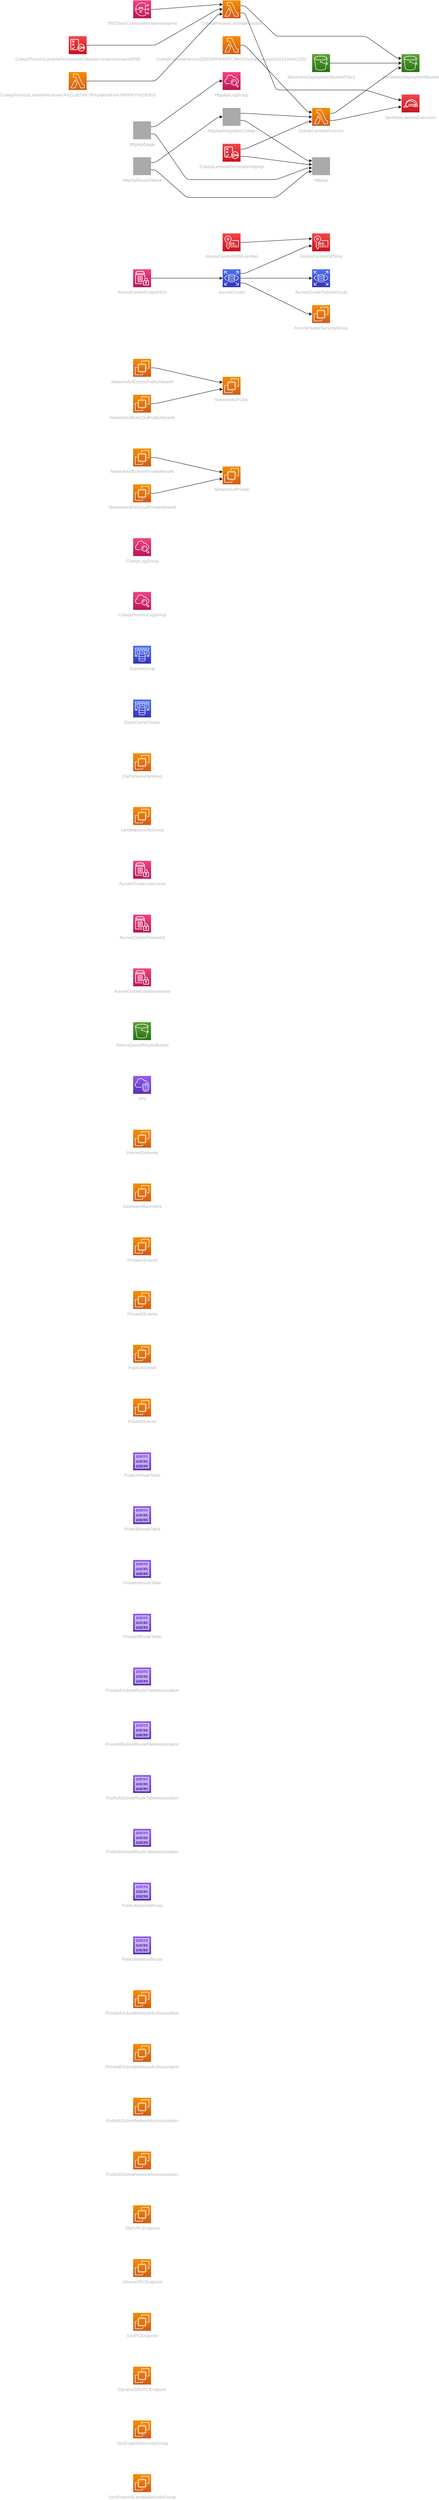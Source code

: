<mxfile version="13.1.3">
    <diagram id="diagramid" name="Diagram">
        <mxGraphModel dx="2138" dy="558" grid="1" gridSize="10" guides="1" tooltips="1" connect="1" arrows="1" fold="1" page="1" pageScale="1" pageWidth="827" pageHeight="1169" math="0" shadow="0">
            <root>
                <mxCell id="0"/>
                <mxCell id="1" parent="0"/>
                <mxCell id="2" value="ServerlessDeploymentBucket" style="outlineConnect=0;fontColor=#B3B3B3;gradientColor=#60A337;gradientDirection=north;fillColor=#277116;strokeColor=#ffffff;dashed=0;verticalLabelPosition=bottom;verticalAlign=top;align=center;html=1;fontSize=12;fontStyle=0;aspect=fixed;shape=mxgraph.aws4.resourceIcon;resIcon=mxgraph.aws4.s3;" parent="1" vertex="1">
                    <mxGeometry x="750" y="150" width="50" height="50" as="geometry"/>
                </mxCell>
                <mxCell id="3" value="ServerlessDeploymentBucketPolicy" style="outlineConnect=0;fontColor=#B3B3B3;gradientColor=#60A337;gradientDirection=north;fillColor=#277116;strokeColor=#ffffff;dashed=0;verticalLabelPosition=bottom;verticalAlign=top;align=center;html=1;fontSize=12;fontStyle=0;aspect=fixed;shape=mxgraph.aws4.resourceIcon;resIcon=mxgraph.aws4.s3;" parent="1" vertex="1">
                    <mxGeometry x="500" y="150" width="50" height="50" as="geometry"/>
                </mxCell>
                <mxCell id="4" value="CubejsLogGroup" style="outlineConnect=0;fontColor=#B3B3B3;gradientColor=#F34482;gradientDirection=north;fillColor=#BC1356;strokeColor=#ffffff;dashed=0;verticalLabelPosition=bottom;verticalAlign=top;align=center;html=1;fontSize=12;fontStyle=0;aspect=fixed;shape=mxgraph.aws4.resourceIcon;resIcon=mxgraph.aws4.cloudwatch;" parent="1" vertex="1">
                    <mxGeometry y="1500" width="50" height="50" as="geometry"/>
                </mxCell>
                <mxCell id="5" value="CubejsProcessLogGroup" style="outlineConnect=0;fontColor=#B3B3B3;gradientColor=#F34482;gradientDirection=north;fillColor=#BC1356;strokeColor=#ffffff;dashed=0;verticalLabelPosition=bottom;verticalAlign=top;align=center;html=1;fontSize=12;fontStyle=0;aspect=fixed;shape=mxgraph.aws4.resourceIcon;resIcon=mxgraph.aws4.cloudwatch;" parent="1" vertex="1">
                    <mxGeometry y="1650" width="50" height="50" as="geometry"/>
                </mxCell>
                <mxCell id="6" value="IamRoleLambdaExecution" style="outlineConnect=0;fontColor=#B3B3B3;gradientColor=#F54749;gradientDirection=north;fillColor=#C7131F;strokeColor=#ffffff;dashed=0;verticalLabelPosition=bottom;verticalAlign=top;align=center;html=1;fontSize=12;fontStyle=0;aspect=fixed;shape=mxgraph.aws4.resourceIcon;resIcon=mxgraph.aws4.role;" parent="1" vertex="1">
                    <mxGeometry x="750" y="262.5" width="50" height="50" as="geometry"/>
                </mxCell>
                <mxCell id="7" value="CubejsLambdaFunction" style="outlineConnect=0;fontColor=#B3B3B3;gradientColor=#F78E04;gradientDirection=north;fillColor=#D05C17;strokeColor=#ffffff;dashed=0;verticalLabelPosition=bottom;verticalAlign=top;align=center;html=1;fontSize=12;fontStyle=0;aspect=fixed;shape=mxgraph.aws4.resourceIcon;resIcon=mxgraph.aws4.lambda;" parent="1" vertex="1">
                    <mxGeometry x="500" y="300" width="50" height="50" as="geometry"/>
                </mxCell>
                <mxCell id="8" value="CubejsLambdaVersionZ85DhRPibARFC9MJGGuUadLwypysEik61IIJhIwCO2U" style="outlineConnect=0;fontColor=#B3B3B3;gradientColor=#F78E04;gradientDirection=north;fillColor=#D05C17;strokeColor=#ffffff;dashed=0;verticalLabelPosition=bottom;verticalAlign=top;align=center;html=1;fontSize=12;fontStyle=0;aspect=fixed;shape=mxgraph.aws4.resourceIcon;resIcon=mxgraph.aws4.lambda;" parent="1" vertex="1">
                    <mxGeometry x="250" y="100" width="50" height="50" as="geometry"/>
                </mxCell>
                <mxCell id="9" value="CubejsProcessLambdaFunction" style="outlineConnect=0;fontColor=#B3B3B3;gradientColor=#F78E04;gradientDirection=north;fillColor=#D05C17;strokeColor=#ffffff;dashed=0;verticalLabelPosition=bottom;verticalAlign=top;align=center;html=1;fontSize=12;fontStyle=0;aspect=fixed;shape=mxgraph.aws4.resourceIcon;resIcon=mxgraph.aws4.lambda;" parent="1" vertex="1">
                    <mxGeometry x="250" width="50" height="50" as="geometry"/>
                </mxCell>
                <mxCell id="10" value="CubejsProcessLambdaVersioneUPsZLsBTKK7llFKpibeobFa4UIW0PKYrtoDE6h0" style="outlineConnect=0;fontColor=#B3B3B3;gradientColor=#F78E04;gradientDirection=north;fillColor=#D05C17;strokeColor=#ffffff;dashed=0;verticalLabelPosition=bottom;verticalAlign=top;align=center;html=1;fontSize=12;fontStyle=0;aspect=fixed;shape=mxgraph.aws4.resourceIcon;resIcon=mxgraph.aws4.lambda;" parent="1" vertex="1">
                    <mxGeometry x="-180" y="200" width="50" height="50" as="geometry"/>
                </mxCell>
                <mxCell id="11" value="SNSTopicCubejsserviceprocessprod" style="outlineConnect=0;fontColor=#B3B3B3;gradientColor=#F34482;gradientDirection=north;fillColor=#BC1356;strokeColor=#ffffff;dashed=0;verticalLabelPosition=bottom;verticalAlign=top;align=center;html=1;fontSize=12;fontStyle=0;aspect=fixed;shape=mxgraph.aws4.resourceIcon;resIcon=mxgraph.aws4.sns;" parent="1" vertex="1">
                    <mxGeometry width="50" height="50" as="geometry"/>
                </mxCell>
                <mxCell id="12" value="CubejsProcessLambdaPermissionCubejsserviceprocessprodSNS" style="outlineConnect=0;fontColor=#B3B3B3;gradientColor=#F54749;gradientDirection=north;fillColor=#C7131F;strokeColor=#ffffff;dashed=0;verticalLabelPosition=bottom;verticalAlign=top;align=center;html=1;fontSize=12;fontStyle=0;aspect=fixed;shape=mxgraph.aws4.resourceIcon;resIcon=mxgraph.aws4.policy;" parent="1" vertex="1">
                    <mxGeometry x="-180" y="100" width="50" height="50" as="geometry"/>
                </mxCell>
                <mxCell id="13" value="HttpApi" style="outlineConnect=0;fontColor=#B3B3B3;gradientColor=#aaaaaa;gradientDirection=north;fillColor=#aaaaaa;strokeColor=#ffffff;dashed=0;verticalLabelPosition=bottom;verticalAlign=top;align=center;html=1;fontSize=12;fontStyle=0;aspect=fixed;shape=mxgraph.aws4.resourceIcon;resIcon=mxgraph.aws4.apigatewayv2;" parent="1" vertex="1">
                    <mxGeometry x="500" y="437.5" width="50" height="50" as="geometry"/>
                </mxCell>
                <mxCell id="14" value="HttpApiLogGroup" style="outlineConnect=0;fontColor=#B3B3B3;gradientColor=#F34482;gradientDirection=north;fillColor=#BC1356;strokeColor=#ffffff;dashed=0;verticalLabelPosition=bottom;verticalAlign=top;align=center;html=1;fontSize=12;fontStyle=0;aspect=fixed;shape=mxgraph.aws4.resourceIcon;resIcon=mxgraph.aws4.cloudwatch;" parent="1" vertex="1">
                    <mxGeometry x="250" y="200" width="50" height="50" as="geometry"/>
                </mxCell>
                <mxCell id="15" value="HttpApiStage" style="outlineConnect=0;fontColor=#B3B3B3;gradientColor=#aaaaaa;gradientDirection=north;fillColor=#aaaaaa;strokeColor=#ffffff;dashed=0;verticalLabelPosition=bottom;verticalAlign=top;align=center;html=1;fontSize=12;fontStyle=0;aspect=fixed;shape=mxgraph.aws4.resourceIcon;resIcon=mxgraph.aws4.apigatewayv2;" parent="1" vertex="1">
                    <mxGeometry y="337.5" width="50" height="50" as="geometry"/>
                </mxCell>
                <mxCell id="16" value="CubejsLambdaPermissionHttpApi" style="outlineConnect=0;fontColor=#B3B3B3;gradientColor=#F54749;gradientDirection=north;fillColor=#C7131F;strokeColor=#ffffff;dashed=0;verticalLabelPosition=bottom;verticalAlign=top;align=center;html=1;fontSize=12;fontStyle=0;aspect=fixed;shape=mxgraph.aws4.resourceIcon;resIcon=mxgraph.aws4.policy;" parent="1" vertex="1">
                    <mxGeometry x="250" y="400" width="50" height="50" as="geometry"/>
                </mxCell>
                <mxCell id="17" value="HttpApiIntegrationCubejs" style="outlineConnect=0;fontColor=#B3B3B3;gradientColor=#aaaaaa;gradientDirection=north;fillColor=#aaaaaa;strokeColor=#ffffff;dashed=0;verticalLabelPosition=bottom;verticalAlign=top;align=center;html=1;fontSize=12;fontStyle=0;aspect=fixed;shape=mxgraph.aws4.resourceIcon;resIcon=mxgraph.aws4.apigatewayv2;" parent="1" vertex="1">
                    <mxGeometry x="250" y="300" width="50" height="50" as="geometry"/>
                </mxCell>
                <mxCell id="18" value="HttpApiRouteDefault" style="outlineConnect=0;fontColor=#B3B3B3;gradientColor=#aaaaaa;gradientDirection=north;fillColor=#aaaaaa;strokeColor=#ffffff;dashed=0;verticalLabelPosition=bottom;verticalAlign=top;align=center;html=1;fontSize=12;fontStyle=0;aspect=fixed;shape=mxgraph.aws4.resourceIcon;resIcon=mxgraph.aws4.apigatewayv2;" parent="1" vertex="1">
                    <mxGeometry y="437.5" width="50" height="50" as="geometry"/>
                </mxCell>
                <mxCell id="19" value="SubnetGroup" style="outlineConnect=0;fontColor=#B3B3B3;gradientColor=#4D72F3;gradientDirection=north;fillColor=#3334B9;strokeColor=#ffffff;dashed=0;verticalLabelPosition=bottom;verticalAlign=top;align=center;html=1;fontSize=12;fontStyle=0;aspect=fixed;shape=mxgraph.aws4.resourceIcon;resIcon=mxgraph.aws4.elasticache;" parent="1" vertex="1">
                    <mxGeometry y="1800" width="50" height="50" as="geometry"/>
                </mxCell>
                <mxCell id="20" value="ElastiCacheCluster" style="outlineConnect=0;fontColor=#B3B3B3;gradientColor=#4D72F3;gradientDirection=north;fillColor=#3334B9;strokeColor=#ffffff;dashed=0;verticalLabelPosition=bottom;verticalAlign=top;align=center;html=1;fontSize=12;fontStyle=0;aspect=fixed;shape=mxgraph.aws4.resourceIcon;resIcon=mxgraph.aws4.elasticache;" parent="1" vertex="1">
                    <mxGeometry y="1950" width="50" height="50" as="geometry"/>
                </mxCell>
                <mxCell id="21" value="AuroraCluster" style="outlineConnect=0;fontColor=#B3B3B3;gradientColor=#4D72F3;gradientDirection=north;fillColor=#3334B9;strokeColor=#ffffff;dashed=0;verticalLabelPosition=bottom;verticalAlign=top;align=center;html=1;fontSize=12;fontStyle=0;aspect=fixed;shape=mxgraph.aws4.resourceIcon;resIcon=mxgraph.aws4.rds;" parent="1" vertex="1">
                    <mxGeometry x="250" y="750" width="50" height="50" as="geometry"/>
                </mxCell>
                <mxCell id="22" value="AuroraClusterSubnetGroup" style="outlineConnect=0;fontColor=#B3B3B3;gradientColor=#4D72F3;gradientDirection=north;fillColor=#3334B9;strokeColor=#ffffff;dashed=0;verticalLabelPosition=bottom;verticalAlign=top;align=center;html=1;fontSize=12;fontStyle=0;aspect=fixed;shape=mxgraph.aws4.resourceIcon;resIcon=mxgraph.aws4.rds;" parent="1" vertex="1">
                    <mxGeometry x="500" y="750" width="50" height="50" as="geometry"/>
                </mxCell>
                <mxCell id="23" value="AuroraClusterKMSKey" style="outlineConnect=0;fontColor=#B3B3B3;gradientColor=#F54749;gradientDirection=north;fillColor=#C7131F;strokeColor=#ffffff;dashed=0;verticalLabelPosition=bottom;verticalAlign=top;align=center;html=1;fontSize=12;fontStyle=0;aspect=fixed;shape=mxgraph.aws4.resourceIcon;resIcon=mxgraph.aws4.key_management_service;" parent="1" vertex="1">
                    <mxGeometry x="500" y="650" width="50" height="50" as="geometry"/>
                </mxCell>
                <mxCell id="24" value="AuroraClusterKMSKeyAlias" style="outlineConnect=0;fontColor=#B3B3B3;gradientColor=#F54749;gradientDirection=north;fillColor=#C7131F;strokeColor=#ffffff;dashed=0;verticalLabelPosition=bottom;verticalAlign=top;align=center;html=1;fontSize=12;fontStyle=0;aspect=fixed;shape=mxgraph.aws4.resourceIcon;resIcon=mxgraph.aws4.key_management_service;" parent="1" vertex="1">
                    <mxGeometry x="250" y="650" width="50" height="50" as="geometry"/>
                </mxCell>
                <mxCell id="25" value="CacheSecurityGroup" style="outlineConnect=0;fontColor=#B3B3B3;gradientColor=#F78E04;gradientDirection=north;fillColor=#D05C17;strokeColor=#ffffff;dashed=0;verticalLabelPosition=bottom;verticalAlign=top;align=center;html=1;fontSize=12;fontStyle=0;aspect=fixed;shape=mxgraph.aws4.resourceIcon;resIcon=mxgraph.aws4.ec2;" parent="1" vertex="1">
                    <mxGeometry y="2100" width="50" height="50" as="geometry"/>
                </mxCell>
                <mxCell id="26" value="LambdaSecurityGroup" style="outlineConnect=0;fontColor=#B3B3B3;gradientColor=#F78E04;gradientDirection=north;fillColor=#D05C17;strokeColor=#ffffff;dashed=0;verticalLabelPosition=bottom;verticalAlign=top;align=center;html=1;fontSize=12;fontStyle=0;aspect=fixed;shape=mxgraph.aws4.resourceIcon;resIcon=mxgraph.aws4.ec2;" parent="1" vertex="1">
                    <mxGeometry y="2250" width="50" height="50" as="geometry"/>
                </mxCell>
                <mxCell id="27" value="AuroraClusterSecurityGroup" style="outlineConnect=0;fontColor=#B3B3B3;gradientColor=#F78E04;gradientDirection=north;fillColor=#D05C17;strokeColor=#ffffff;dashed=0;verticalLabelPosition=bottom;verticalAlign=top;align=center;html=1;fontSize=12;fontStyle=0;aspect=fixed;shape=mxgraph.aws4.resourceIcon;resIcon=mxgraph.aws4.ec2;" parent="1" vertex="1">
                    <mxGeometry x="500" y="850" width="50" height="50" as="geometry"/>
                </mxCell>
                <mxCell id="28" value="AuroraClusterUsername" style="outlineConnect=0;fontColor=#B3B3B3;gradientColor=#F34482;gradientDirection=north;fillColor=#BC1356;strokeColor=#ffffff;dashed=0;verticalLabelPosition=bottom;verticalAlign=top;align=center;html=1;fontSize=12;fontStyle=0;aspect=fixed;shape=mxgraph.aws4.resourceIcon;resIcon=mxgraph.aws4.parameter_store;" parent="1" vertex="1">
                    <mxGeometry y="2400" width="50" height="50" as="geometry"/>
                </mxCell>
                <mxCell id="29" value="AuroraClusterPassword" style="outlineConnect=0;fontColor=#B3B3B3;gradientColor=#F34482;gradientDirection=north;fillColor=#BC1356;strokeColor=#ffffff;dashed=0;verticalLabelPosition=bottom;verticalAlign=top;align=center;html=1;fontSize=12;fontStyle=0;aspect=fixed;shape=mxgraph.aws4.resourceIcon;resIcon=mxgraph.aws4.parameter_store;" parent="1" vertex="1">
                    <mxGeometry y="2550" width="50" height="50" as="geometry"/>
                </mxCell>
                <mxCell id="30" value="AuroraClusterDatabaseName" style="outlineConnect=0;fontColor=#B3B3B3;gradientColor=#F34482;gradientDirection=north;fillColor=#BC1356;strokeColor=#ffffff;dashed=0;verticalLabelPosition=bottom;verticalAlign=top;align=center;html=1;fontSize=12;fontStyle=0;aspect=fixed;shape=mxgraph.aws4.resourceIcon;resIcon=mxgraph.aws4.parameter_store;" parent="1" vertex="1">
                    <mxGeometry y="2700" width="50" height="50" as="geometry"/>
                </mxCell>
                <mxCell id="31" value="AuroraClusterEndpointUrl" style="outlineConnect=0;fontColor=#B3B3B3;gradientColor=#F34482;gradientDirection=north;fillColor=#BC1356;strokeColor=#ffffff;dashed=0;verticalLabelPosition=bottom;verticalAlign=top;align=center;html=1;fontSize=12;fontStyle=0;aspect=fixed;shape=mxgraph.aws4.resourceIcon;resIcon=mxgraph.aws4.parameter_store;" parent="1" vertex="1">
                    <mxGeometry y="750" width="50" height="50" as="geometry"/>
                </mxCell>
                <mxCell id="32" value="AthenaQueryResultsBucket" style="outlineConnect=0;fontColor=#B3B3B3;gradientColor=#60A337;gradientDirection=north;fillColor=#277116;strokeColor=#ffffff;dashed=0;verticalLabelPosition=bottom;verticalAlign=top;align=center;html=1;fontSize=12;fontStyle=0;aspect=fixed;shape=mxgraph.aws4.resourceIcon;resIcon=mxgraph.aws4.s3;" parent="1" vertex="1">
                    <mxGeometry y="2850" width="50" height="50" as="geometry"/>
                </mxCell>
                <mxCell id="33" value="VPC" style="outlineConnect=0;fontColor=#B3B3B3;gradientColor=#945DF2;gradientDirection=north;fillColor=#5A30B5;strokeColor=#ffffff;dashed=0;verticalLabelPosition=bottom;verticalAlign=top;align=center;html=1;fontSize=12;fontStyle=0;aspect=fixed;shape=mxgraph.aws4.resourceIcon;resIcon=mxgraph.aws4.vpc;" parent="1" vertex="1">
                    <mxGeometry y="3000" width="50" height="50" as="geometry"/>
                </mxCell>
                <mxCell id="34" value="InternetGateway" style="outlineConnect=0;fontColor=#B3B3B3;gradientColor=#F78E04;gradientDirection=north;fillColor=#D05C17;strokeColor=#ffffff;dashed=0;verticalLabelPosition=bottom;verticalAlign=top;align=center;html=1;fontSize=12;fontStyle=0;aspect=fixed;shape=mxgraph.aws4.resourceIcon;resIcon=mxgraph.aws4.ec2;" parent="1" vertex="1">
                    <mxGeometry y="3150" width="50" height="50" as="geometry"/>
                </mxCell>
                <mxCell id="35" value="GatewayAttachment" style="outlineConnect=0;fontColor=#B3B3B3;gradientColor=#F78E04;gradientDirection=north;fillColor=#D05C17;strokeColor=#ffffff;dashed=0;verticalLabelPosition=bottom;verticalAlign=top;align=center;html=1;fontSize=12;fontStyle=0;aspect=fixed;shape=mxgraph.aws4.resourceIcon;resIcon=mxgraph.aws4.ec2;" parent="1" vertex="1">
                    <mxGeometry y="3300" width="50" height="50" as="geometry"/>
                </mxCell>
                <mxCell id="36" value="PrivateASubnet" style="outlineConnect=0;fontColor=#B3B3B3;gradientColor=#F78E04;gradientDirection=north;fillColor=#D05C17;strokeColor=#ffffff;dashed=0;verticalLabelPosition=bottom;verticalAlign=top;align=center;html=1;fontSize=12;fontStyle=0;aspect=fixed;shape=mxgraph.aws4.resourceIcon;resIcon=mxgraph.aws4.ec2;" parent="1" vertex="1">
                    <mxGeometry y="3450" width="50" height="50" as="geometry"/>
                </mxCell>
                <mxCell id="37" value="PrivateBSubnet" style="outlineConnect=0;fontColor=#B3B3B3;gradientColor=#F78E04;gradientDirection=north;fillColor=#D05C17;strokeColor=#ffffff;dashed=0;verticalLabelPosition=bottom;verticalAlign=top;align=center;html=1;fontSize=12;fontStyle=0;aspect=fixed;shape=mxgraph.aws4.resourceIcon;resIcon=mxgraph.aws4.ec2;" parent="1" vertex="1">
                    <mxGeometry y="3600" width="50" height="50" as="geometry"/>
                </mxCell>
                <mxCell id="38" value="PublicASubnet" style="outlineConnect=0;fontColor=#B3B3B3;gradientColor=#F78E04;gradientDirection=north;fillColor=#D05C17;strokeColor=#ffffff;dashed=0;verticalLabelPosition=bottom;verticalAlign=top;align=center;html=1;fontSize=12;fontStyle=0;aspect=fixed;shape=mxgraph.aws4.resourceIcon;resIcon=mxgraph.aws4.ec2;" parent="1" vertex="1">
                    <mxGeometry y="3750" width="50" height="50" as="geometry"/>
                </mxCell>
                <mxCell id="39" value="PublicBSubnet" style="outlineConnect=0;fontColor=#B3B3B3;gradientColor=#F78E04;gradientDirection=north;fillColor=#D05C17;strokeColor=#ffffff;dashed=0;verticalLabelPosition=bottom;verticalAlign=top;align=center;html=1;fontSize=12;fontStyle=0;aspect=fixed;shape=mxgraph.aws4.resourceIcon;resIcon=mxgraph.aws4.ec2;" parent="1" vertex="1">
                    <mxGeometry y="3900" width="50" height="50" as="geometry"/>
                </mxCell>
                <mxCell id="40" value="PublicARouteTable" style="outlineConnect=0;fontColor=#B3B3B3;gradientColor=#945DF2;gradientDirection=north;fillColor=#5A30B5;strokeColor=#ffffff;dashed=0;verticalLabelPosition=bottom;verticalAlign=top;align=center;html=1;fontSize=12;fontStyle=0;aspect=fixed;shape=mxgraph.aws4.resourceIcon;resIcon=mxgraph.aws4.route_table;" parent="1" vertex="1">
                    <mxGeometry y="4050" width="50" height="50" as="geometry"/>
                </mxCell>
                <mxCell id="41" value="PublicBRouteTable" style="outlineConnect=0;fontColor=#B3B3B3;gradientColor=#945DF2;gradientDirection=north;fillColor=#5A30B5;strokeColor=#ffffff;dashed=0;verticalLabelPosition=bottom;verticalAlign=top;align=center;html=1;fontSize=12;fontStyle=0;aspect=fixed;shape=mxgraph.aws4.resourceIcon;resIcon=mxgraph.aws4.route_table;" parent="1" vertex="1">
                    <mxGeometry y="4200" width="50" height="50" as="geometry"/>
                </mxCell>
                <mxCell id="42" value="PrivateARouteTable" style="outlineConnect=0;fontColor=#B3B3B3;gradientColor=#945DF2;gradientDirection=north;fillColor=#5A30B5;strokeColor=#ffffff;dashed=0;verticalLabelPosition=bottom;verticalAlign=top;align=center;html=1;fontSize=12;fontStyle=0;aspect=fixed;shape=mxgraph.aws4.resourceIcon;resIcon=mxgraph.aws4.route_table;" parent="1" vertex="1">
                    <mxGeometry y="4350" width="50" height="50" as="geometry"/>
                </mxCell>
                <mxCell id="43" value="PrivateBRouteTable" style="outlineConnect=0;fontColor=#B3B3B3;gradientColor=#945DF2;gradientDirection=north;fillColor=#5A30B5;strokeColor=#ffffff;dashed=0;verticalLabelPosition=bottom;verticalAlign=top;align=center;html=1;fontSize=12;fontStyle=0;aspect=fixed;shape=mxgraph.aws4.resourceIcon;resIcon=mxgraph.aws4.route_table;" parent="1" vertex="1">
                    <mxGeometry y="4500" width="50" height="50" as="geometry"/>
                </mxCell>
                <mxCell id="44" value="PrivateASubnetRouteTableAssociation" style="outlineConnect=0;fontColor=#B3B3B3;gradientColor=#945DF2;gradientDirection=north;fillColor=#5A30B5;strokeColor=#ffffff;dashed=0;verticalLabelPosition=bottom;verticalAlign=top;align=center;html=1;fontSize=12;fontStyle=0;aspect=fixed;shape=mxgraph.aws4.resourceIcon;resIcon=mxgraph.aws4.route_table;" parent="1" vertex="1">
                    <mxGeometry y="4650" width="50" height="50" as="geometry"/>
                </mxCell>
                <mxCell id="45" value="PrivateBSubnetRouteTableAssociation" style="outlineConnect=0;fontColor=#B3B3B3;gradientColor=#945DF2;gradientDirection=north;fillColor=#5A30B5;strokeColor=#ffffff;dashed=0;verticalLabelPosition=bottom;verticalAlign=top;align=center;html=1;fontSize=12;fontStyle=0;aspect=fixed;shape=mxgraph.aws4.resourceIcon;resIcon=mxgraph.aws4.route_table;" parent="1" vertex="1">
                    <mxGeometry y="4800" width="50" height="50" as="geometry"/>
                </mxCell>
                <mxCell id="46" value="PublicASubnetRouteTableAssociation" style="outlineConnect=0;fontColor=#B3B3B3;gradientColor=#945DF2;gradientDirection=north;fillColor=#5A30B5;strokeColor=#ffffff;dashed=0;verticalLabelPosition=bottom;verticalAlign=top;align=center;html=1;fontSize=12;fontStyle=0;aspect=fixed;shape=mxgraph.aws4.resourceIcon;resIcon=mxgraph.aws4.route_table;" parent="1" vertex="1">
                    <mxGeometry y="4950" width="50" height="50" as="geometry"/>
                </mxCell>
                <mxCell id="47" value="PublicBSubnetRouteTableAssociation" style="outlineConnect=0;fontColor=#B3B3B3;gradientColor=#945DF2;gradientDirection=north;fillColor=#5A30B5;strokeColor=#ffffff;dashed=0;verticalLabelPosition=bottom;verticalAlign=top;align=center;html=1;fontSize=12;fontStyle=0;aspect=fixed;shape=mxgraph.aws4.resourceIcon;resIcon=mxgraph.aws4.route_table;" parent="1" vertex="1">
                    <mxGeometry y="5100" width="50" height="50" as="geometry"/>
                </mxCell>
                <mxCell id="48" value="PublicAInternetRoute" style="outlineConnect=0;fontColor=#B3B3B3;gradientColor=#945DF2;gradientDirection=north;fillColor=#5A30B5;strokeColor=#ffffff;dashed=0;verticalLabelPosition=bottom;verticalAlign=top;align=center;html=1;fontSize=12;fontStyle=0;aspect=fixed;shape=mxgraph.aws4.resourceIcon;resIcon=mxgraph.aws4.route_table;" parent="1" vertex="1">
                    <mxGeometry y="5250" width="50" height="50" as="geometry"/>
                </mxCell>
                <mxCell id="49" value="PublicBInternetRoute" style="outlineConnect=0;fontColor=#B3B3B3;gradientColor=#945DF2;gradientDirection=north;fillColor=#5A30B5;strokeColor=#ffffff;dashed=0;verticalLabelPosition=bottom;verticalAlign=top;align=center;html=1;fontSize=12;fontStyle=0;aspect=fixed;shape=mxgraph.aws4.resourceIcon;resIcon=mxgraph.aws4.route_table;" parent="1" vertex="1">
                    <mxGeometry y="5400" width="50" height="50" as="geometry"/>
                </mxCell>
                <mxCell id="50" value="NetworkAclPublic" style="outlineConnect=0;fontColor=#B3B3B3;gradientColor=#F78E04;gradientDirection=north;fillColor=#D05C17;strokeColor=#ffffff;dashed=0;verticalLabelPosition=bottom;verticalAlign=top;align=center;html=1;fontSize=12;fontStyle=0;aspect=fixed;shape=mxgraph.aws4.resourceIcon;resIcon=mxgraph.aws4.ec2;" parent="1" vertex="1">
                    <mxGeometry x="250" y="1050" width="50" height="50" as="geometry"/>
                </mxCell>
                <mxCell id="51" value="NetworkAclPrivate" style="outlineConnect=0;fontColor=#B3B3B3;gradientColor=#F78E04;gradientDirection=north;fillColor=#D05C17;strokeColor=#ffffff;dashed=0;verticalLabelPosition=bottom;verticalAlign=top;align=center;html=1;fontSize=12;fontStyle=0;aspect=fixed;shape=mxgraph.aws4.resourceIcon;resIcon=mxgraph.aws4.ec2;" parent="1" vertex="1">
                    <mxGeometry x="250" y="1300" width="50" height="50" as="geometry"/>
                </mxCell>
                <mxCell id="52" value="PrivateASubnetNetworkAclAssociation" style="outlineConnect=0;fontColor=#B3B3B3;gradientColor=#F78E04;gradientDirection=north;fillColor=#D05C17;strokeColor=#ffffff;dashed=0;verticalLabelPosition=bottom;verticalAlign=top;align=center;html=1;fontSize=12;fontStyle=0;aspect=fixed;shape=mxgraph.aws4.resourceIcon;resIcon=mxgraph.aws4.ec2;" parent="1" vertex="1">
                    <mxGeometry y="5550" width="50" height="50" as="geometry"/>
                </mxCell>
                <mxCell id="53" value="PrivateBSubnetNetworkAclAssociation" style="outlineConnect=0;fontColor=#B3B3B3;gradientColor=#F78E04;gradientDirection=north;fillColor=#D05C17;strokeColor=#ffffff;dashed=0;verticalLabelPosition=bottom;verticalAlign=top;align=center;html=1;fontSize=12;fontStyle=0;aspect=fixed;shape=mxgraph.aws4.resourceIcon;resIcon=mxgraph.aws4.ec2;" parent="1" vertex="1">
                    <mxGeometry y="5700" width="50" height="50" as="geometry"/>
                </mxCell>
                <mxCell id="54" value="PublicASubnetNetworkAclAssociation" style="outlineConnect=0;fontColor=#B3B3B3;gradientColor=#F78E04;gradientDirection=north;fillColor=#D05C17;strokeColor=#ffffff;dashed=0;verticalLabelPosition=bottom;verticalAlign=top;align=center;html=1;fontSize=12;fontStyle=0;aspect=fixed;shape=mxgraph.aws4.resourceIcon;resIcon=mxgraph.aws4.ec2;" parent="1" vertex="1">
                    <mxGeometry y="5850" width="50" height="50" as="geometry"/>
                </mxCell>
                <mxCell id="55" value="PublicBSubnetNetworkAclAssociation" style="outlineConnect=0;fontColor=#B3B3B3;gradientColor=#F78E04;gradientDirection=north;fillColor=#D05C17;strokeColor=#ffffff;dashed=0;verticalLabelPosition=bottom;verticalAlign=top;align=center;html=1;fontSize=12;fontStyle=0;aspect=fixed;shape=mxgraph.aws4.resourceIcon;resIcon=mxgraph.aws4.ec2;" parent="1" vertex="1">
                    <mxGeometry y="6000" width="50" height="50" as="geometry"/>
                </mxCell>
                <mxCell id="56" value="NetworkAclEntryInPublicAllowAll" style="outlineConnect=0;fontColor=#B3B3B3;gradientColor=#F78E04;gradientDirection=north;fillColor=#D05C17;strokeColor=#ffffff;dashed=0;verticalLabelPosition=bottom;verticalAlign=top;align=center;html=1;fontSize=12;fontStyle=0;aspect=fixed;shape=mxgraph.aws4.resourceIcon;resIcon=mxgraph.aws4.ec2;" parent="1" vertex="1">
                    <mxGeometry y="1000" width="50" height="50" as="geometry"/>
                </mxCell>
                <mxCell id="57" value="NetworkAclEntryOutPublicAllowAll" style="outlineConnect=0;fontColor=#B3B3B3;gradientColor=#F78E04;gradientDirection=north;fillColor=#D05C17;strokeColor=#ffffff;dashed=0;verticalLabelPosition=bottom;verticalAlign=top;align=center;html=1;fontSize=12;fontStyle=0;aspect=fixed;shape=mxgraph.aws4.resourceIcon;resIcon=mxgraph.aws4.ec2;" parent="1" vertex="1">
                    <mxGeometry y="1100" width="50" height="50" as="geometry"/>
                </mxCell>
                <mxCell id="58" value="NetworkAclEntryInPrivateAllowAll" style="outlineConnect=0;fontColor=#B3B3B3;gradientColor=#F78E04;gradientDirection=north;fillColor=#D05C17;strokeColor=#ffffff;dashed=0;verticalLabelPosition=bottom;verticalAlign=top;align=center;html=1;fontSize=12;fontStyle=0;aspect=fixed;shape=mxgraph.aws4.resourceIcon;resIcon=mxgraph.aws4.ec2;" parent="1" vertex="1">
                    <mxGeometry y="1250" width="50" height="50" as="geometry"/>
                </mxCell>
                <mxCell id="59" value="NetworkAclEntryOutPrivateAllowAll" style="outlineConnect=0;fontColor=#B3B3B3;gradientColor=#F78E04;gradientDirection=north;fillColor=#D05C17;strokeColor=#ffffff;dashed=0;verticalLabelPosition=bottom;verticalAlign=top;align=center;html=1;fontSize=12;fontStyle=0;aspect=fixed;shape=mxgraph.aws4.resourceIcon;resIcon=mxgraph.aws4.ec2;" parent="1" vertex="1">
                    <mxGeometry y="1350" width="50" height="50" as="geometry"/>
                </mxCell>
                <mxCell id="60" value="SNSVPCEndpoint" style="outlineConnect=0;fontColor=#B3B3B3;gradientColor=#F78E04;gradientDirection=north;fillColor=#D05C17;strokeColor=#ffffff;dashed=0;verticalLabelPosition=bottom;verticalAlign=top;align=center;html=1;fontSize=12;fontStyle=0;aspect=fixed;shape=mxgraph.aws4.resourceIcon;resIcon=mxgraph.aws4.ec2;" parent="1" vertex="1">
                    <mxGeometry y="6150" width="50" height="50" as="geometry"/>
                </mxCell>
                <mxCell id="61" value="AthenaVPCEndpoint" style="outlineConnect=0;fontColor=#B3B3B3;gradientColor=#F78E04;gradientDirection=north;fillColor=#D05C17;strokeColor=#ffffff;dashed=0;verticalLabelPosition=bottom;verticalAlign=top;align=center;html=1;fontSize=12;fontStyle=0;aspect=fixed;shape=mxgraph.aws4.resourceIcon;resIcon=mxgraph.aws4.ec2;" parent="1" vertex="1">
                    <mxGeometry y="6300" width="50" height="50" as="geometry"/>
                </mxCell>
                <mxCell id="62" value="S3VPCEndpoint" style="outlineConnect=0;fontColor=#B3B3B3;gradientColor=#F78E04;gradientDirection=north;fillColor=#D05C17;strokeColor=#ffffff;dashed=0;verticalLabelPosition=bottom;verticalAlign=top;align=center;html=1;fontSize=12;fontStyle=0;aspect=fixed;shape=mxgraph.aws4.resourceIcon;resIcon=mxgraph.aws4.ec2;" parent="1" vertex="1">
                    <mxGeometry y="6450" width="50" height="50" as="geometry"/>
                </mxCell>
                <mxCell id="63" value="DynamoDBVPCEndpoint" style="outlineConnect=0;fontColor=#B3B3B3;gradientColor=#F78E04;gradientDirection=north;fillColor=#D05C17;strokeColor=#ffffff;dashed=0;verticalLabelPosition=bottom;verticalAlign=top;align=center;html=1;fontSize=12;fontStyle=0;aspect=fixed;shape=mxgraph.aws4.resourceIcon;resIcon=mxgraph.aws4.ec2;" parent="1" vertex="1">
                    <mxGeometry y="6600" width="50" height="50" as="geometry"/>
                </mxCell>
                <mxCell id="64" value="VpcEndpointSecurityGroup" style="outlineConnect=0;fontColor=#B3B3B3;gradientColor=#F78E04;gradientDirection=north;fillColor=#D05C17;strokeColor=#ffffff;dashed=0;verticalLabelPosition=bottom;verticalAlign=top;align=center;html=1;fontSize=12;fontStyle=0;aspect=fixed;shape=mxgraph.aws4.resourceIcon;resIcon=mxgraph.aws4.ec2;" parent="1" vertex="1">
                    <mxGeometry y="6750" width="50" height="50" as="geometry"/>
                </mxCell>
                <mxCell id="65" value="VpcEndpointLambdaSecurityGroup" style="outlineConnect=0;fontColor=#B3B3B3;gradientColor=#F78E04;gradientDirection=north;fillColor=#D05C17;strokeColor=#ffffff;dashed=0;verticalLabelPosition=bottom;verticalAlign=top;align=center;html=1;fontSize=12;fontStyle=0;aspect=fixed;shape=mxgraph.aws4.resourceIcon;resIcon=mxgraph.aws4.ec2;" parent="1" vertex="1">
                    <mxGeometry y="6900" width="50" height="50" as="geometry"/>
                </mxCell>
                <mxCell id="ServerlessDeploymentBucket|ServerlessDeploymentBucketPolicy" value="" style="edgeStyle=orthogonalEdgeStyle;rounded=1;orthogonalLoop=1;jettySize=auto;html=1;labelBackgroundColor=none;fontColor=#EA6B66;noEdgeStyle=1;orthogonal=1;" parent="1" source="3" target="2" edge="1">
                    <mxGeometry relative="1" as="geometry">
                        <Array as="points">
                            <mxPoint x="562" y="175"/>
                            <mxPoint x="736" y="175"/>
                        </Array>
                    </mxGeometry>
                </mxCell>
                <mxCell id="ServerlessDeploymentBucket|CubejsLambdaFunction" value="" style="edgeStyle=orthogonalEdgeStyle;rounded=1;orthogonalLoop=1;jettySize=auto;html=1;labelBackgroundColor=none;fontColor=#EA6B66;noEdgeStyle=1;orthogonal=1;" parent="1" source="7" target="2" edge="1">
                    <mxGeometry relative="1" as="geometry">
                        <Array as="points">
                            <mxPoint x="562" y="315"/>
                            <mxPoint x="738" y="188.333"/>
                        </Array>
                    </mxGeometry>
                </mxCell>
                <mxCell id="IamRoleLambdaExecution|CubejsLambdaFunction" value="" style="edgeStyle=orthogonalEdgeStyle;rounded=1;orthogonalLoop=1;jettySize=auto;html=1;labelBackgroundColor=none;fontColor=#EA6B66;noEdgeStyle=1;orthogonal=1;" parent="1" source="7" target="6" edge="1">
                    <mxGeometry relative="1" as="geometry">
                        <Array as="points">
                            <mxPoint x="562" y="335"/>
                            <mxPoint x="738" y="297.5"/>
                        </Array>
                    </mxGeometry>
                </mxCell>
                <mxCell id="CubejsLambdaFunction|CubejsLambdaVersionZ85DhRPibARFC9MJGGuUadLwypysEik61IIJhIwCO2U" value="" style="edgeStyle=orthogonalEdgeStyle;rounded=1;orthogonalLoop=1;jettySize=auto;html=1;labelBackgroundColor=none;fontColor=#EA6B66;noEdgeStyle=1;orthogonal=1;" parent="1" source="8" target="7" edge="1">
                    <mxGeometry relative="1" as="geometry">
                        <Array as="points">
                            <mxPoint x="312" y="125"/>
                            <mxPoint x="488" y="311.667"/>
                        </Array>
                    </mxGeometry>
                </mxCell>
                <mxCell id="ServerlessDeploymentBucket|CubejsProcessLambdaFunction" value="" style="edgeStyle=orthogonalEdgeStyle;rounded=1;orthogonalLoop=1;jettySize=auto;html=1;labelBackgroundColor=none;fontColor=#EA6B66;noEdgeStyle=1;orthogonal=1;" parent="1" source="9" target="2" edge="1">
                    <mxGeometry relative="1" as="geometry">
                        <Array as="points">
                            <mxPoint x="312" y="15"/>
                            <mxPoint x="400" y="100"/>
                            <mxPoint x="650" y="100"/>
                            <mxPoint x="738" y="161.667"/>
                        </Array>
                    </mxGeometry>
                </mxCell>
                <mxCell id="IamRoleLambdaExecution|CubejsProcessLambdaFunction" value="" style="edgeStyle=orthogonalEdgeStyle;rounded=1;orthogonalLoop=1;jettySize=auto;html=1;labelBackgroundColor=none;fontColor=#EA6B66;noEdgeStyle=1;orthogonal=1;" parent="1" source="9" target="6" edge="1">
                    <mxGeometry relative="1" as="geometry">
                        <Array as="points">
                            <mxPoint x="312" y="35"/>
                            <mxPoint x="400" y="250"/>
                            <mxPoint x="650" y="250"/>
                            <mxPoint x="738" y="277.5"/>
                        </Array>
                    </mxGeometry>
                </mxCell>
                <mxCell id="CubejsProcessLambdaFunction|CubejsProcessLambdaVersioneUPsZLsBTKK7llFKpibeobFa4UIW0PKYrtoDE6h0" value="" style="edgeStyle=orthogonalEdgeStyle;rounded=1;orthogonalLoop=1;jettySize=auto;html=1;labelBackgroundColor=none;fontColor=#EA6B66;noEdgeStyle=1;orthogonal=1;" parent="1" source="10" target="9" edge="1">
                    <mxGeometry relative="1" as="geometry">
                        <Array as="points">
                            <mxPoint x="62" y="225"/>
                            <mxPoint x="238" y="38.333"/>
                        </Array>
                    </mxGeometry>
                </mxCell>
                <mxCell id="CubejsProcessLambdaFunction|SNSTopicCubejsserviceprocessprod" value="" style="edgeStyle=orthogonalEdgeStyle;rounded=1;orthogonalLoop=1;jettySize=auto;html=1;labelBackgroundColor=none;fontColor=#EA6B66;noEdgeStyle=1;orthogonal=1;" parent="1" source="11" target="9" edge="1">
                    <mxGeometry relative="1" as="geometry">
                        <Array as="points">
                            <mxPoint x="62" y="25"/>
                            <mxPoint x="238" y="11.667"/>
                        </Array>
                    </mxGeometry>
                </mxCell>
                <mxCell id="CubejsProcessLambdaFunction|CubejsProcessLambdaPermissionCubejsserviceprocessprodSNS" value="" style="edgeStyle=orthogonalEdgeStyle;rounded=1;orthogonalLoop=1;jettySize=auto;html=1;labelBackgroundColor=none;fontColor=#EA6B66;noEdgeStyle=1;orthogonal=1;" parent="1" source="12" target="9" edge="1">
                    <mxGeometry relative="1" as="geometry">
                        <Array as="points">
                            <mxPoint x="62" y="125"/>
                            <mxPoint x="236" y="25"/>
                        </Array>
                    </mxGeometry>
                </mxCell>
                <mxCell id="HttpApi|HttpApiStage" value="" style="edgeStyle=orthogonalEdgeStyle;rounded=1;orthogonalLoop=1;jettySize=auto;html=1;labelBackgroundColor=none;fontColor=#EA6B66;noEdgeStyle=1;orthogonal=1;" parent="1" source="15" target="13" edge="1">
                    <mxGeometry relative="1" as="geometry">
                        <Array as="points">
                            <mxPoint x="62" y="372.5"/>
                            <mxPoint x="150" y="500"/>
                            <mxPoint x="400" y="500"/>
                            <mxPoint x="486" y="467.5"/>
                        </Array>
                    </mxGeometry>
                </mxCell>
                <mxCell id="HttpApiLogGroup|HttpApiStage" value="" style="edgeStyle=orthogonalEdgeStyle;rounded=1;orthogonalLoop=1;jettySize=auto;html=1;labelBackgroundColor=none;fontColor=#EA6B66;noEdgeStyle=1;orthogonal=1;" parent="1" source="15" target="14" edge="1">
                    <mxGeometry relative="1" as="geometry">
                        <Array as="points">
                            <mxPoint x="62" y="352.5"/>
                            <mxPoint x="238" y="225"/>
                        </Array>
                    </mxGeometry>
                </mxCell>
                <mxCell id="HttpApi|CubejsLambdaPermissionHttpApi" value="" style="edgeStyle=orthogonalEdgeStyle;rounded=1;orthogonalLoop=1;jettySize=auto;html=1;labelBackgroundColor=none;fontColor=#EA6B66;noEdgeStyle=1;orthogonal=1;" parent="1" source="16" target="13" edge="1">
                    <mxGeometry relative="1" as="geometry">
                        <Array as="points">
                            <mxPoint x="312" y="435"/>
                            <mxPoint x="486" y="457.5"/>
                        </Array>
                    </mxGeometry>
                </mxCell>
                <mxCell id="CubejsLambdaFunction|CubejsLambdaPermissionHttpApi" value="" style="edgeStyle=orthogonalEdgeStyle;rounded=1;orthogonalLoop=1;jettySize=auto;html=1;labelBackgroundColor=none;fontColor=#EA6B66;noEdgeStyle=1;orthogonal=1;" parent="1" source="16" target="7" edge="1">
                    <mxGeometry relative="1" as="geometry">
                        <Array as="points">
                            <mxPoint x="312" y="415"/>
                            <mxPoint x="488" y="338.333"/>
                        </Array>
                    </mxGeometry>
                </mxCell>
                <mxCell id="HttpApi|HttpApiIntegrationCubejs" value="" style="edgeStyle=orthogonalEdgeStyle;rounded=1;orthogonalLoop=1;jettySize=auto;html=1;labelBackgroundColor=none;fontColor=#EA6B66;noEdgeStyle=1;orthogonal=1;" parent="1" source="17" target="13" edge="1">
                    <mxGeometry relative="1" as="geometry">
                        <Array as="points">
                            <mxPoint x="312" y="335"/>
                            <mxPoint x="488" y="447.5"/>
                        </Array>
                    </mxGeometry>
                </mxCell>
                <mxCell id="CubejsLambdaFunction|HttpApiIntegrationCubejs" value="" style="edgeStyle=orthogonalEdgeStyle;rounded=1;orthogonalLoop=1;jettySize=auto;html=1;labelBackgroundColor=none;fontColor=#EA6B66;noEdgeStyle=1;orthogonal=1;" parent="1" source="17" target="7" edge="1">
                    <mxGeometry relative="1" as="geometry">
                        <Array as="points">
                            <mxPoint x="312" y="315"/>
                            <mxPoint x="486" y="325"/>
                        </Array>
                    </mxGeometry>
                </mxCell>
                <mxCell id="HttpApi|HttpApiRouteDefault" value="" style="edgeStyle=orthogonalEdgeStyle;rounded=1;orthogonalLoop=1;jettySize=auto;html=1;labelBackgroundColor=none;fontColor=#EA6B66;noEdgeStyle=1;orthogonal=1;" parent="1" source="18" target="13" edge="1">
                    <mxGeometry relative="1" as="geometry">
                        <Array as="points">
                            <mxPoint x="62" y="472.5"/>
                            <mxPoint x="150" y="550"/>
                            <mxPoint x="400" y="550"/>
                            <mxPoint x="488" y="477.5"/>
                        </Array>
                    </mxGeometry>
                </mxCell>
                <mxCell id="HttpApiIntegrationCubejs|HttpApiRouteDefault" value="" style="edgeStyle=orthogonalEdgeStyle;rounded=1;orthogonalLoop=1;jettySize=auto;html=1;labelBackgroundColor=none;fontColor=#EA6B66;noEdgeStyle=1;orthogonal=1;" parent="1" source="18" target="17" edge="1">
                    <mxGeometry relative="1" as="geometry">
                        <Array as="points">
                            <mxPoint x="62" y="452.5"/>
                            <mxPoint x="238" y="325"/>
                        </Array>
                    </mxGeometry>
                </mxCell>
                <mxCell id="AuroraClusterSubnetGroup|AuroraCluster" value="" style="edgeStyle=orthogonalEdgeStyle;rounded=1;orthogonalLoop=1;jettySize=auto;html=1;labelBackgroundColor=none;fontColor=#EA6B66;noEdgeStyle=1;orthogonal=1;" parent="1" source="21" target="22" edge="1">
                    <mxGeometry relative="1" as="geometry">
                        <Array as="points">
                            <mxPoint x="314" y="775"/>
                            <mxPoint x="488" y="775"/>
                        </Array>
                    </mxGeometry>
                </mxCell>
                <mxCell id="AuroraClusterSecurityGroup|AuroraCluster" value="" style="edgeStyle=orthogonalEdgeStyle;rounded=1;orthogonalLoop=1;jettySize=auto;html=1;labelBackgroundColor=none;fontColor=#EA6B66;noEdgeStyle=1;orthogonal=1;" parent="1" source="21" target="27" edge="1">
                    <mxGeometry relative="1" as="geometry">
                        <Array as="points">
                            <mxPoint x="312" y="788.333"/>
                            <mxPoint x="488" y="875"/>
                        </Array>
                    </mxGeometry>
                </mxCell>
                <mxCell id="AuroraClusterKMSKey|AuroraCluster" value="" style="edgeStyle=orthogonalEdgeStyle;rounded=1;orthogonalLoop=1;jettySize=auto;html=1;labelBackgroundColor=none;fontColor=#EA6B66;noEdgeStyle=1;orthogonal=1;" parent="1" source="21" target="23" edge="1">
                    <mxGeometry relative="1" as="geometry">
                        <Array as="points">
                            <mxPoint x="312" y="761.667"/>
                            <mxPoint x="488" y="685"/>
                        </Array>
                    </mxGeometry>
                </mxCell>
                <mxCell id="AuroraClusterKMSKey|AuroraClusterKMSKeyAlias" value="" style="edgeStyle=orthogonalEdgeStyle;rounded=1;orthogonalLoop=1;jettySize=auto;html=1;labelBackgroundColor=none;fontColor=#EA6B66;noEdgeStyle=1;orthogonal=1;" parent="1" source="24" target="23" edge="1">
                    <mxGeometry relative="1" as="geometry">
                        <Array as="points">
                            <mxPoint x="312" y="675"/>
                            <mxPoint x="488" y="665"/>
                        </Array>
                    </mxGeometry>
                </mxCell>
                <mxCell id="AuroraCluster|AuroraClusterEndpointUrl" value="" style="edgeStyle=orthogonalEdgeStyle;rounded=1;orthogonalLoop=1;jettySize=auto;html=1;labelBackgroundColor=none;fontColor=#EA6B66;noEdgeStyle=1;orthogonal=1;" parent="1" source="31" target="21" edge="1">
                    <mxGeometry relative="1" as="geometry">
                        <Array as="points">
                            <mxPoint x="62" y="775"/>
                            <mxPoint x="238" y="775"/>
                        </Array>
                    </mxGeometry>
                </mxCell>
                <mxCell id="NetworkAclPublic|NetworkAclEntryInPublicAllowAll" value="" style="edgeStyle=orthogonalEdgeStyle;rounded=1;orthogonalLoop=1;jettySize=auto;html=1;labelBackgroundColor=none;fontColor=#EA6B66;noEdgeStyle=1;orthogonal=1;" parent="1" source="56" target="50" edge="1">
                    <mxGeometry relative="1" as="geometry">
                        <Array as="points">
                            <mxPoint x="62" y="1025"/>
                            <mxPoint x="238" y="1065"/>
                        </Array>
                    </mxGeometry>
                </mxCell>
                <mxCell id="NetworkAclPublic|NetworkAclEntryOutPublicAllowAll" value="" style="edgeStyle=orthogonalEdgeStyle;rounded=1;orthogonalLoop=1;jettySize=auto;html=1;labelBackgroundColor=none;fontColor=#EA6B66;noEdgeStyle=1;orthogonal=1;" parent="1" source="57" target="50" edge="1">
                    <mxGeometry relative="1" as="geometry">
                        <Array as="points">
                            <mxPoint x="62" y="1125"/>
                            <mxPoint x="238" y="1085"/>
                        </Array>
                    </mxGeometry>
                </mxCell>
                <mxCell id="NetworkAclPrivate|NetworkAclEntryInPrivateAllowAll" value="" style="edgeStyle=orthogonalEdgeStyle;rounded=1;orthogonalLoop=1;jettySize=auto;html=1;labelBackgroundColor=none;fontColor=#EA6B66;noEdgeStyle=1;orthogonal=1;" parent="1" source="58" target="51" edge="1">
                    <mxGeometry relative="1" as="geometry">
                        <Array as="points">
                            <mxPoint x="62" y="1275"/>
                            <mxPoint x="238" y="1315"/>
                        </Array>
                    </mxGeometry>
                </mxCell>
                <mxCell id="NetworkAclPrivate|NetworkAclEntryOutPrivateAllowAll" value="" style="edgeStyle=orthogonalEdgeStyle;rounded=1;orthogonalLoop=1;jettySize=auto;html=1;labelBackgroundColor=none;fontColor=#EA6B66;noEdgeStyle=1;orthogonal=1;" parent="1" source="59" target="51" edge="1">
                    <mxGeometry relative="1" as="geometry">
                        <Array as="points">
                            <mxPoint x="62" y="1375"/>
                            <mxPoint x="238" y="1335"/>
                        </Array>
                    </mxGeometry>
                </mxCell>
            </root>
        </mxGraphModel>
    </diagram>
</mxfile>